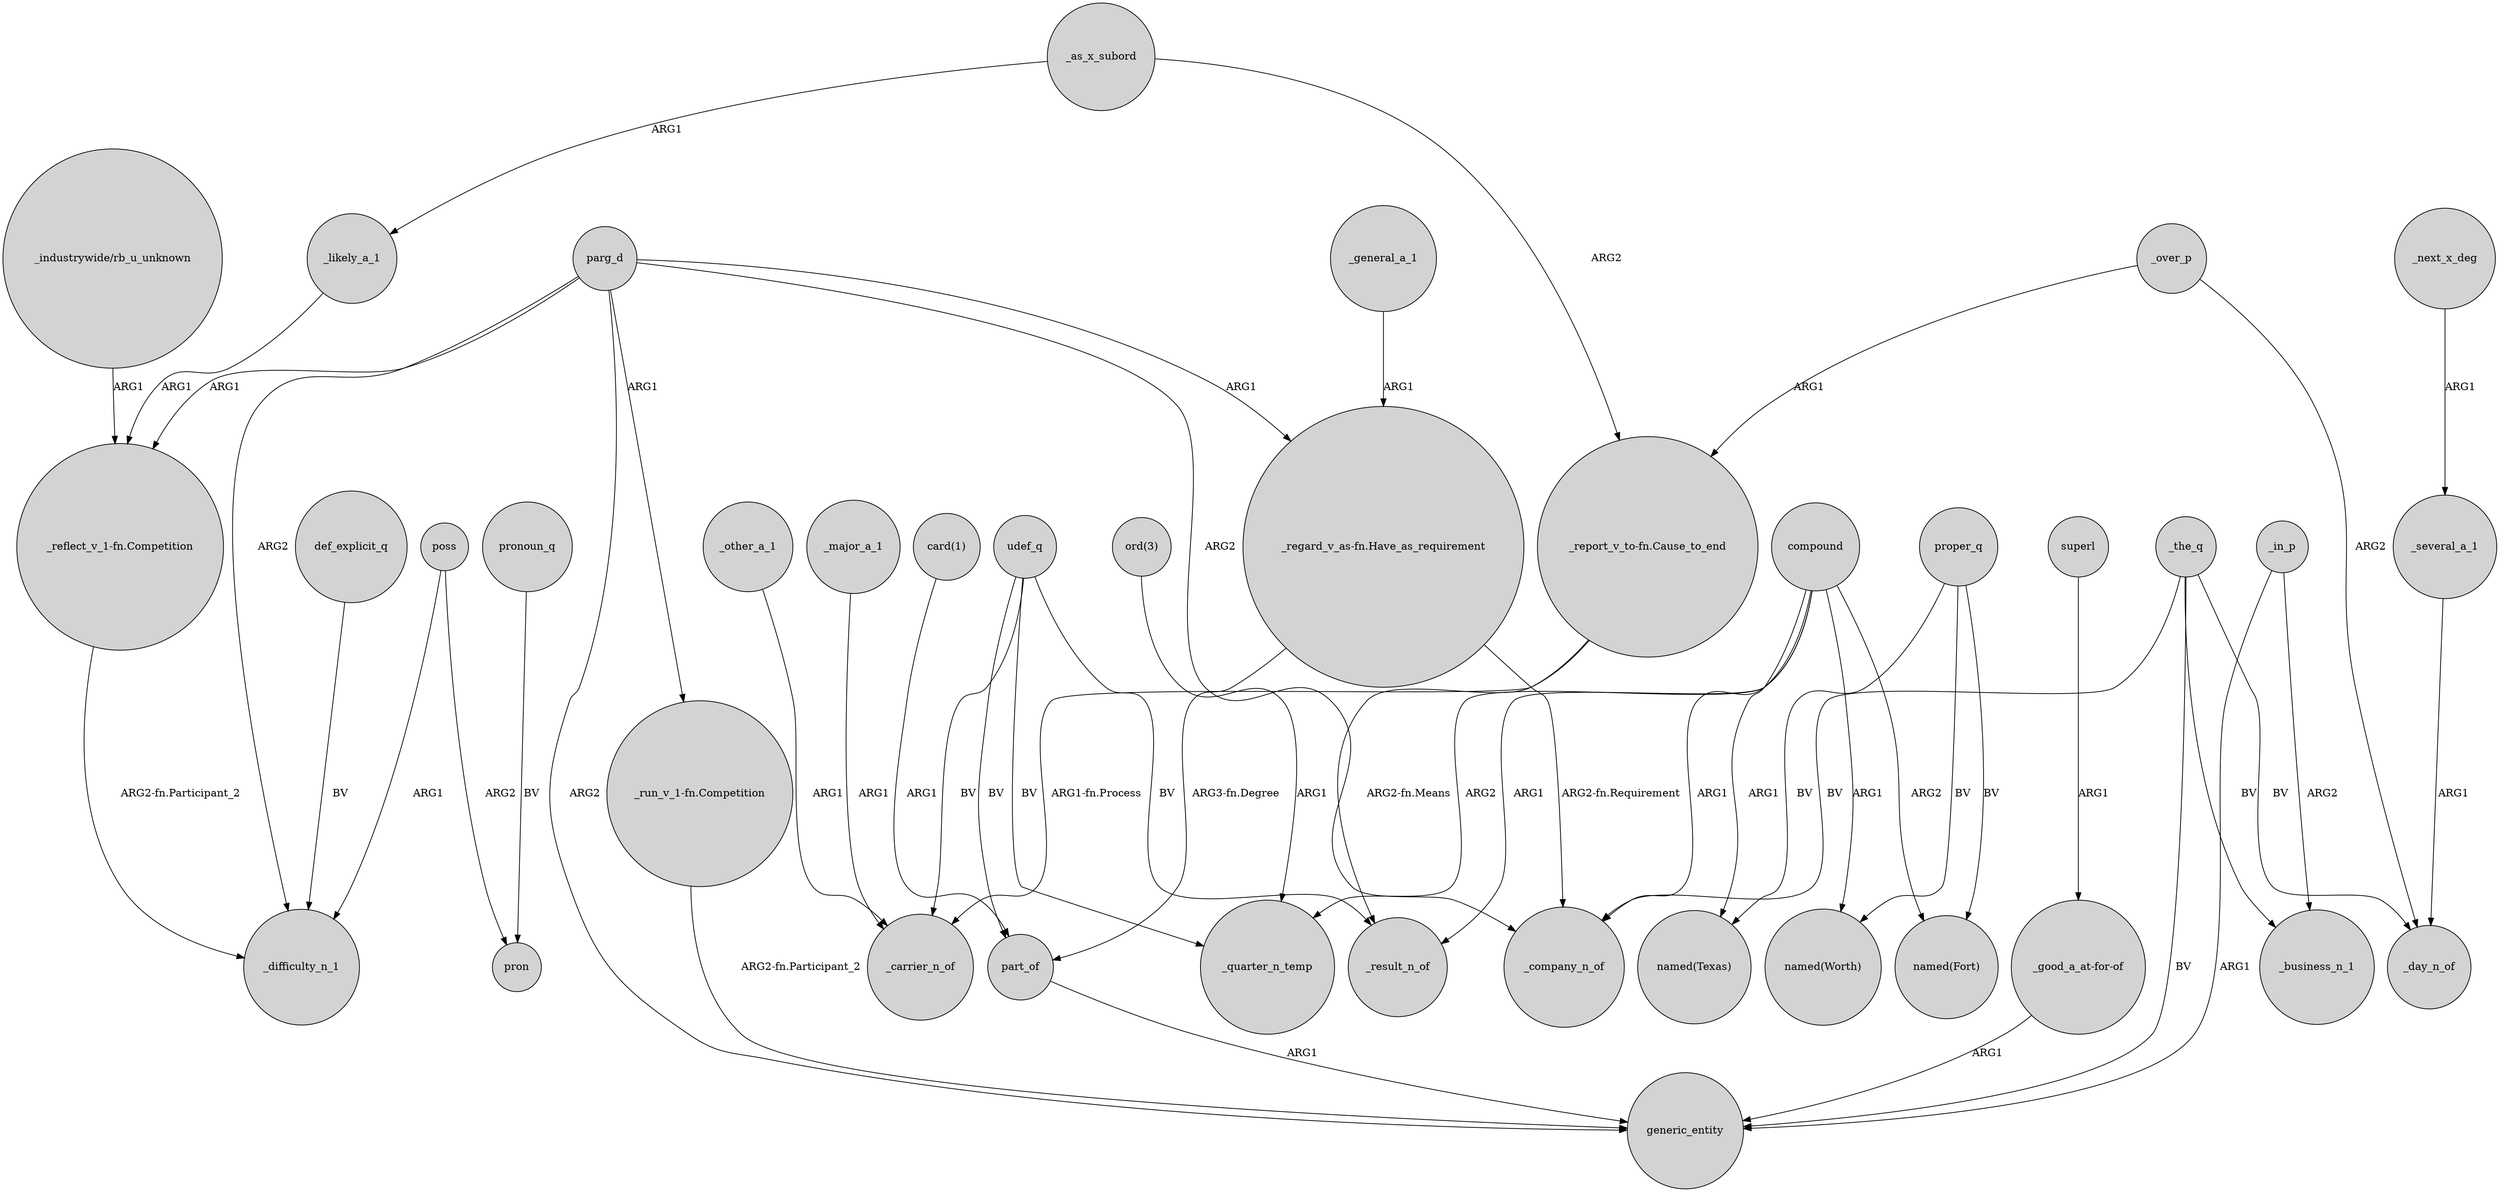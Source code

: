 digraph {
	node [shape=circle style=filled]
	"_regard_v_as-fn.Have_as_requirement" -> _company_n_of [label="ARG2-fn.Requirement"]
	proper_q -> "named(Texas)" [label=BV]
	superl -> "_good_a_at-for-of" [label=ARG1]
	_next_x_deg -> _several_a_1 [label=ARG1]
	parg_d -> "_reflect_v_1-fn.Competition" [label=ARG1]
	_major_a_1 -> _carrier_n_of [label=ARG1]
	"ord(3)" -> _quarter_n_temp [label=ARG1]
	udef_q -> part_of [label=BV]
	"_report_v_to-fn.Cause_to_end" -> _result_n_of [label="ARG2-fn.Means"]
	compound -> "named(Worth)" [label=ARG1]
	_the_q -> _business_n_1 [label=BV]
	udef_q -> _carrier_n_of [label=BV]
	"_report_v_to-fn.Cause_to_end" -> _carrier_n_of [label="ARG1-fn.Process"]
	"_regard_v_as-fn.Have_as_requirement" -> part_of [label="ARG3-fn.Degree"]
	_over_p -> "_report_v_to-fn.Cause_to_end" [label=ARG1]
	compound -> _company_n_of [label=ARG1]
	_as_x_subord -> "_report_v_to-fn.Cause_to_end" [label=ARG2]
	parg_d -> _company_n_of [label=ARG2]
	"_run_v_1-fn.Competition" -> generic_entity [label="ARG2-fn.Participant_2"]
	_other_a_1 -> _carrier_n_of [label=ARG1]
	"card(1)" -> part_of [label=ARG1]
	_in_p -> generic_entity [label=ARG1]
	compound -> "named(Texas)" [label=ARG1]
	pronoun_q -> pron [label=BV]
	compound -> "named(Fort)" [label=ARG2]
	poss -> pron [label=ARG2]
	"_reflect_v_1-fn.Competition" -> _difficulty_n_1 [label="ARG2-fn.Participant_2"]
	compound -> _quarter_n_temp [label=ARG2]
	_general_a_1 -> "_regard_v_as-fn.Have_as_requirement" [label=ARG1]
	poss -> _difficulty_n_1 [label=ARG1]
	_the_q -> _day_n_of [label=BV]
	"_good_a_at-for-of" -> generic_entity [label=ARG1]
	_the_q -> generic_entity [label=BV]
	parg_d -> "_run_v_1-fn.Competition" [label=ARG1]
	def_explicit_q -> _difficulty_n_1 [label=BV]
	proper_q -> "named(Fort)" [label=BV]
	parg_d -> "_regard_v_as-fn.Have_as_requirement" [label=ARG1]
	proper_q -> "named(Worth)" [label=BV]
	_in_p -> _business_n_1 [label=ARG2]
	parg_d -> _difficulty_n_1 [label=ARG2]
	udef_q -> _quarter_n_temp [label=BV]
	"_industrywide/rb_u_unknown" -> "_reflect_v_1-fn.Competition" [label=ARG1]
	_as_x_subord -> _likely_a_1 [label=ARG1]
	_likely_a_1 -> "_reflect_v_1-fn.Competition" [label=ARG1]
	_over_p -> _day_n_of [label=ARG2]
	part_of -> generic_entity [label=ARG1]
	compound -> _result_n_of [label=ARG1]
	_several_a_1 -> _day_n_of [label=ARG1]
	udef_q -> _result_n_of [label=BV]
	_the_q -> _company_n_of [label=BV]
	parg_d -> generic_entity [label=ARG2]
}
